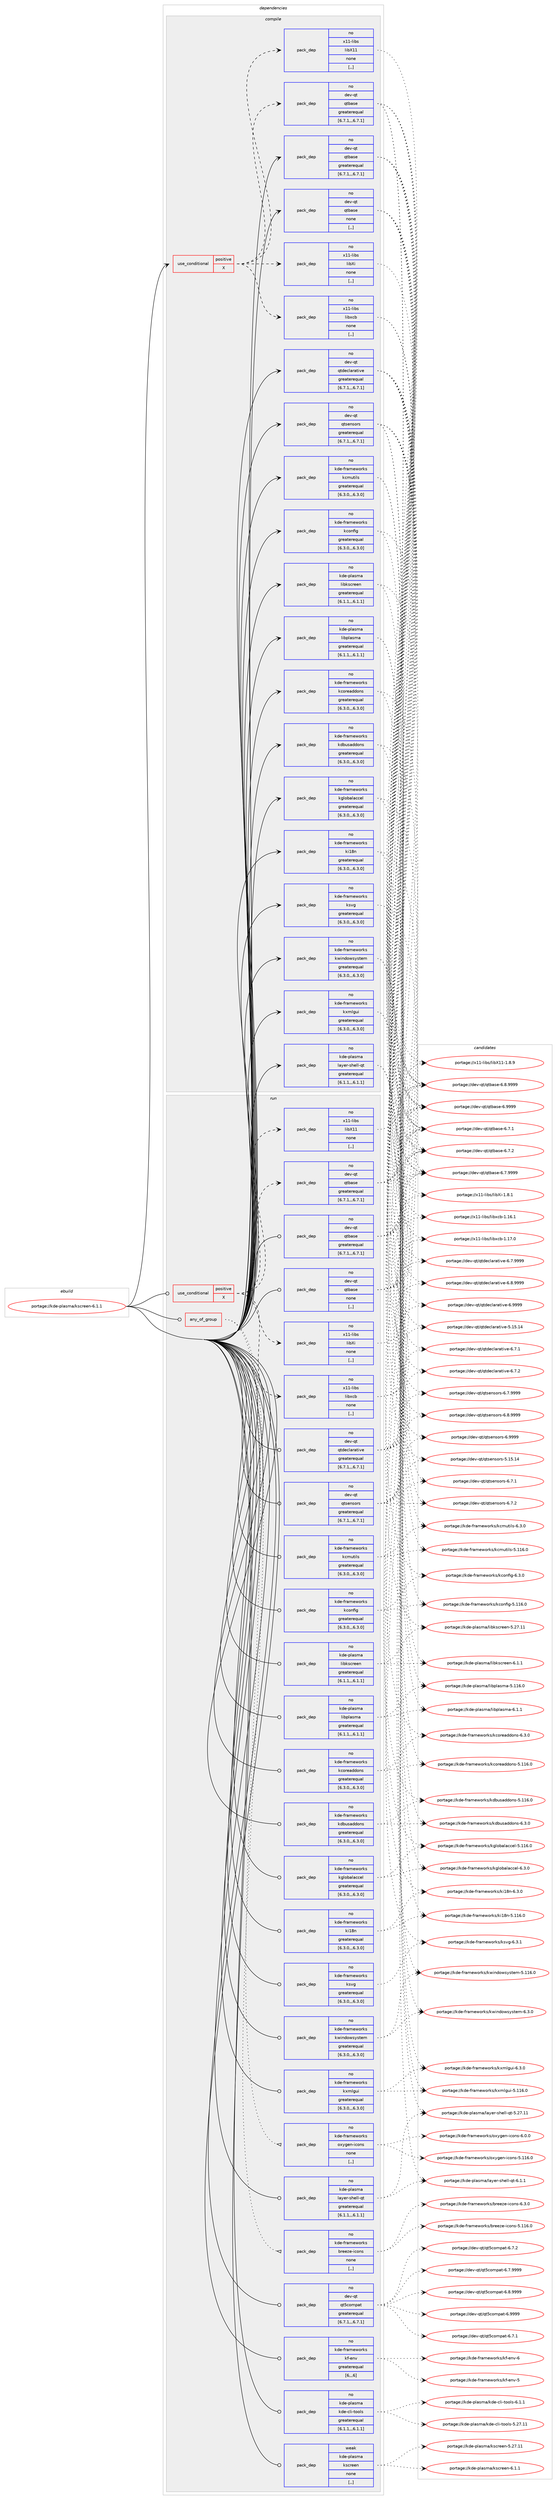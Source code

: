 digraph prolog {

# *************
# Graph options
# *************

newrank=true;
concentrate=true;
compound=true;
graph [rankdir=LR,fontname=Helvetica,fontsize=10,ranksep=1.5];#, ranksep=2.5, nodesep=0.2];
edge  [arrowhead=vee];
node  [fontname=Helvetica,fontsize=10];

# **********
# The ebuild
# **********

subgraph cluster_leftcol {
color=gray;
label=<<i>ebuild</i>>;
id [label="portage://kde-plasma/kscreen-6.1.1", color=red, width=4, href="../kde-plasma/kscreen-6.1.1.svg"];
}

# ****************
# The dependencies
# ****************

subgraph cluster_midcol {
color=gray;
label=<<i>dependencies</i>>;
subgraph cluster_compile {
fillcolor="#eeeeee";
style=filled;
label=<<i>compile</i>>;
subgraph cond66953 {
dependency263683 [label=<<TABLE BORDER="0" CELLBORDER="1" CELLSPACING="0" CELLPADDING="4"><TR><TD ROWSPAN="3" CELLPADDING="10">use_conditional</TD></TR><TR><TD>positive</TD></TR><TR><TD>X</TD></TR></TABLE>>, shape=none, color=red];
subgraph pack194652 {
dependency263684 [label=<<TABLE BORDER="0" CELLBORDER="1" CELLSPACING="0" CELLPADDING="4" WIDTH="220"><TR><TD ROWSPAN="6" CELLPADDING="30">pack_dep</TD></TR><TR><TD WIDTH="110">no</TD></TR><TR><TD>dev-qt</TD></TR><TR><TD>qtbase</TD></TR><TR><TD>greaterequal</TD></TR><TR><TD>[6.7.1,,,6.7.1]</TD></TR></TABLE>>, shape=none, color=blue];
}
dependency263683:e -> dependency263684:w [weight=20,style="dashed",arrowhead="vee"];
subgraph pack194653 {
dependency263685 [label=<<TABLE BORDER="0" CELLBORDER="1" CELLSPACING="0" CELLPADDING="4" WIDTH="220"><TR><TD ROWSPAN="6" CELLPADDING="30">pack_dep</TD></TR><TR><TD WIDTH="110">no</TD></TR><TR><TD>x11-libs</TD></TR><TR><TD>libX11</TD></TR><TR><TD>none</TD></TR><TR><TD>[,,]</TD></TR></TABLE>>, shape=none, color=blue];
}
dependency263683:e -> dependency263685:w [weight=20,style="dashed",arrowhead="vee"];
subgraph pack194654 {
dependency263686 [label=<<TABLE BORDER="0" CELLBORDER="1" CELLSPACING="0" CELLPADDING="4" WIDTH="220"><TR><TD ROWSPAN="6" CELLPADDING="30">pack_dep</TD></TR><TR><TD WIDTH="110">no</TD></TR><TR><TD>x11-libs</TD></TR><TR><TD>libxcb</TD></TR><TR><TD>none</TD></TR><TR><TD>[,,]</TD></TR></TABLE>>, shape=none, color=blue];
}
dependency263683:e -> dependency263686:w [weight=20,style="dashed",arrowhead="vee"];
subgraph pack194655 {
dependency263687 [label=<<TABLE BORDER="0" CELLBORDER="1" CELLSPACING="0" CELLPADDING="4" WIDTH="220"><TR><TD ROWSPAN="6" CELLPADDING="30">pack_dep</TD></TR><TR><TD WIDTH="110">no</TD></TR><TR><TD>x11-libs</TD></TR><TR><TD>libXi</TD></TR><TR><TD>none</TD></TR><TR><TD>[,,]</TD></TR></TABLE>>, shape=none, color=blue];
}
dependency263683:e -> dependency263687:w [weight=20,style="dashed",arrowhead="vee"];
}
id:e -> dependency263683:w [weight=20,style="solid",arrowhead="vee"];
subgraph pack194656 {
dependency263688 [label=<<TABLE BORDER="0" CELLBORDER="1" CELLSPACING="0" CELLPADDING="4" WIDTH="220"><TR><TD ROWSPAN="6" CELLPADDING="30">pack_dep</TD></TR><TR><TD WIDTH="110">no</TD></TR><TR><TD>dev-qt</TD></TR><TR><TD>qtbase</TD></TR><TR><TD>greaterequal</TD></TR><TR><TD>[6.7.1,,,6.7.1]</TD></TR></TABLE>>, shape=none, color=blue];
}
id:e -> dependency263688:w [weight=20,style="solid",arrowhead="vee"];
subgraph pack194657 {
dependency263689 [label=<<TABLE BORDER="0" CELLBORDER="1" CELLSPACING="0" CELLPADDING="4" WIDTH="220"><TR><TD ROWSPAN="6" CELLPADDING="30">pack_dep</TD></TR><TR><TD WIDTH="110">no</TD></TR><TR><TD>dev-qt</TD></TR><TR><TD>qtbase</TD></TR><TR><TD>none</TD></TR><TR><TD>[,,]</TD></TR></TABLE>>, shape=none, color=blue];
}
id:e -> dependency263689:w [weight=20,style="solid",arrowhead="vee"];
subgraph pack194658 {
dependency263690 [label=<<TABLE BORDER="0" CELLBORDER="1" CELLSPACING="0" CELLPADDING="4" WIDTH="220"><TR><TD ROWSPAN="6" CELLPADDING="30">pack_dep</TD></TR><TR><TD WIDTH="110">no</TD></TR><TR><TD>dev-qt</TD></TR><TR><TD>qtdeclarative</TD></TR><TR><TD>greaterequal</TD></TR><TR><TD>[6.7.1,,,6.7.1]</TD></TR></TABLE>>, shape=none, color=blue];
}
id:e -> dependency263690:w [weight=20,style="solid",arrowhead="vee"];
subgraph pack194659 {
dependency263691 [label=<<TABLE BORDER="0" CELLBORDER="1" CELLSPACING="0" CELLPADDING="4" WIDTH="220"><TR><TD ROWSPAN="6" CELLPADDING="30">pack_dep</TD></TR><TR><TD WIDTH="110">no</TD></TR><TR><TD>dev-qt</TD></TR><TR><TD>qtsensors</TD></TR><TR><TD>greaterequal</TD></TR><TR><TD>[6.7.1,,,6.7.1]</TD></TR></TABLE>>, shape=none, color=blue];
}
id:e -> dependency263691:w [weight=20,style="solid",arrowhead="vee"];
subgraph pack194660 {
dependency263692 [label=<<TABLE BORDER="0" CELLBORDER="1" CELLSPACING="0" CELLPADDING="4" WIDTH="220"><TR><TD ROWSPAN="6" CELLPADDING="30">pack_dep</TD></TR><TR><TD WIDTH="110">no</TD></TR><TR><TD>kde-frameworks</TD></TR><TR><TD>kcmutils</TD></TR><TR><TD>greaterequal</TD></TR><TR><TD>[6.3.0,,,6.3.0]</TD></TR></TABLE>>, shape=none, color=blue];
}
id:e -> dependency263692:w [weight=20,style="solid",arrowhead="vee"];
subgraph pack194661 {
dependency263693 [label=<<TABLE BORDER="0" CELLBORDER="1" CELLSPACING="0" CELLPADDING="4" WIDTH="220"><TR><TD ROWSPAN="6" CELLPADDING="30">pack_dep</TD></TR><TR><TD WIDTH="110">no</TD></TR><TR><TD>kde-frameworks</TD></TR><TR><TD>kconfig</TD></TR><TR><TD>greaterequal</TD></TR><TR><TD>[6.3.0,,,6.3.0]</TD></TR></TABLE>>, shape=none, color=blue];
}
id:e -> dependency263693:w [weight=20,style="solid",arrowhead="vee"];
subgraph pack194662 {
dependency263694 [label=<<TABLE BORDER="0" CELLBORDER="1" CELLSPACING="0" CELLPADDING="4" WIDTH="220"><TR><TD ROWSPAN="6" CELLPADDING="30">pack_dep</TD></TR><TR><TD WIDTH="110">no</TD></TR><TR><TD>kde-frameworks</TD></TR><TR><TD>kcoreaddons</TD></TR><TR><TD>greaterequal</TD></TR><TR><TD>[6.3.0,,,6.3.0]</TD></TR></TABLE>>, shape=none, color=blue];
}
id:e -> dependency263694:w [weight=20,style="solid",arrowhead="vee"];
subgraph pack194663 {
dependency263695 [label=<<TABLE BORDER="0" CELLBORDER="1" CELLSPACING="0" CELLPADDING="4" WIDTH="220"><TR><TD ROWSPAN="6" CELLPADDING="30">pack_dep</TD></TR><TR><TD WIDTH="110">no</TD></TR><TR><TD>kde-frameworks</TD></TR><TR><TD>kdbusaddons</TD></TR><TR><TD>greaterequal</TD></TR><TR><TD>[6.3.0,,,6.3.0]</TD></TR></TABLE>>, shape=none, color=blue];
}
id:e -> dependency263695:w [weight=20,style="solid",arrowhead="vee"];
subgraph pack194664 {
dependency263696 [label=<<TABLE BORDER="0" CELLBORDER="1" CELLSPACING="0" CELLPADDING="4" WIDTH="220"><TR><TD ROWSPAN="6" CELLPADDING="30">pack_dep</TD></TR><TR><TD WIDTH="110">no</TD></TR><TR><TD>kde-frameworks</TD></TR><TR><TD>kglobalaccel</TD></TR><TR><TD>greaterequal</TD></TR><TR><TD>[6.3.0,,,6.3.0]</TD></TR></TABLE>>, shape=none, color=blue];
}
id:e -> dependency263696:w [weight=20,style="solid",arrowhead="vee"];
subgraph pack194665 {
dependency263697 [label=<<TABLE BORDER="0" CELLBORDER="1" CELLSPACING="0" CELLPADDING="4" WIDTH="220"><TR><TD ROWSPAN="6" CELLPADDING="30">pack_dep</TD></TR><TR><TD WIDTH="110">no</TD></TR><TR><TD>kde-frameworks</TD></TR><TR><TD>ki18n</TD></TR><TR><TD>greaterequal</TD></TR><TR><TD>[6.3.0,,,6.3.0]</TD></TR></TABLE>>, shape=none, color=blue];
}
id:e -> dependency263697:w [weight=20,style="solid",arrowhead="vee"];
subgraph pack194666 {
dependency263698 [label=<<TABLE BORDER="0" CELLBORDER="1" CELLSPACING="0" CELLPADDING="4" WIDTH="220"><TR><TD ROWSPAN="6" CELLPADDING="30">pack_dep</TD></TR><TR><TD WIDTH="110">no</TD></TR><TR><TD>kde-frameworks</TD></TR><TR><TD>ksvg</TD></TR><TR><TD>greaterequal</TD></TR><TR><TD>[6.3.0,,,6.3.0]</TD></TR></TABLE>>, shape=none, color=blue];
}
id:e -> dependency263698:w [weight=20,style="solid",arrowhead="vee"];
subgraph pack194667 {
dependency263699 [label=<<TABLE BORDER="0" CELLBORDER="1" CELLSPACING="0" CELLPADDING="4" WIDTH="220"><TR><TD ROWSPAN="6" CELLPADDING="30">pack_dep</TD></TR><TR><TD WIDTH="110">no</TD></TR><TR><TD>kde-frameworks</TD></TR><TR><TD>kwindowsystem</TD></TR><TR><TD>greaterequal</TD></TR><TR><TD>[6.3.0,,,6.3.0]</TD></TR></TABLE>>, shape=none, color=blue];
}
id:e -> dependency263699:w [weight=20,style="solid",arrowhead="vee"];
subgraph pack194668 {
dependency263700 [label=<<TABLE BORDER="0" CELLBORDER="1" CELLSPACING="0" CELLPADDING="4" WIDTH="220"><TR><TD ROWSPAN="6" CELLPADDING="30">pack_dep</TD></TR><TR><TD WIDTH="110">no</TD></TR><TR><TD>kde-frameworks</TD></TR><TR><TD>kxmlgui</TD></TR><TR><TD>greaterequal</TD></TR><TR><TD>[6.3.0,,,6.3.0]</TD></TR></TABLE>>, shape=none, color=blue];
}
id:e -> dependency263700:w [weight=20,style="solid",arrowhead="vee"];
subgraph pack194669 {
dependency263701 [label=<<TABLE BORDER="0" CELLBORDER="1" CELLSPACING="0" CELLPADDING="4" WIDTH="220"><TR><TD ROWSPAN="6" CELLPADDING="30">pack_dep</TD></TR><TR><TD WIDTH="110">no</TD></TR><TR><TD>kde-plasma</TD></TR><TR><TD>layer-shell-qt</TD></TR><TR><TD>greaterequal</TD></TR><TR><TD>[6.1.1,,,6.1.1]</TD></TR></TABLE>>, shape=none, color=blue];
}
id:e -> dependency263701:w [weight=20,style="solid",arrowhead="vee"];
subgraph pack194670 {
dependency263702 [label=<<TABLE BORDER="0" CELLBORDER="1" CELLSPACING="0" CELLPADDING="4" WIDTH="220"><TR><TD ROWSPAN="6" CELLPADDING="30">pack_dep</TD></TR><TR><TD WIDTH="110">no</TD></TR><TR><TD>kde-plasma</TD></TR><TR><TD>libkscreen</TD></TR><TR><TD>greaterequal</TD></TR><TR><TD>[6.1.1,,,6.1.1]</TD></TR></TABLE>>, shape=none, color=blue];
}
id:e -> dependency263702:w [weight=20,style="solid",arrowhead="vee"];
subgraph pack194671 {
dependency263703 [label=<<TABLE BORDER="0" CELLBORDER="1" CELLSPACING="0" CELLPADDING="4" WIDTH="220"><TR><TD ROWSPAN="6" CELLPADDING="30">pack_dep</TD></TR><TR><TD WIDTH="110">no</TD></TR><TR><TD>kde-plasma</TD></TR><TR><TD>libplasma</TD></TR><TR><TD>greaterequal</TD></TR><TR><TD>[6.1.1,,,6.1.1]</TD></TR></TABLE>>, shape=none, color=blue];
}
id:e -> dependency263703:w [weight=20,style="solid",arrowhead="vee"];
}
subgraph cluster_compileandrun {
fillcolor="#eeeeee";
style=filled;
label=<<i>compile and run</i>>;
}
subgraph cluster_run {
fillcolor="#eeeeee";
style=filled;
label=<<i>run</i>>;
subgraph any1926 {
dependency263704 [label=<<TABLE BORDER="0" CELLBORDER="1" CELLSPACING="0" CELLPADDING="4"><TR><TD CELLPADDING="10">any_of_group</TD></TR></TABLE>>, shape=none, color=red];subgraph pack194672 {
dependency263705 [label=<<TABLE BORDER="0" CELLBORDER="1" CELLSPACING="0" CELLPADDING="4" WIDTH="220"><TR><TD ROWSPAN="6" CELLPADDING="30">pack_dep</TD></TR><TR><TD WIDTH="110">no</TD></TR><TR><TD>kde-frameworks</TD></TR><TR><TD>breeze-icons</TD></TR><TR><TD>none</TD></TR><TR><TD>[,,]</TD></TR></TABLE>>, shape=none, color=blue];
}
dependency263704:e -> dependency263705:w [weight=20,style="dotted",arrowhead="oinv"];
subgraph pack194673 {
dependency263706 [label=<<TABLE BORDER="0" CELLBORDER="1" CELLSPACING="0" CELLPADDING="4" WIDTH="220"><TR><TD ROWSPAN="6" CELLPADDING="30">pack_dep</TD></TR><TR><TD WIDTH="110">no</TD></TR><TR><TD>kde-frameworks</TD></TR><TR><TD>oxygen-icons</TD></TR><TR><TD>none</TD></TR><TR><TD>[,,]</TD></TR></TABLE>>, shape=none, color=blue];
}
dependency263704:e -> dependency263706:w [weight=20,style="dotted",arrowhead="oinv"];
}
id:e -> dependency263704:w [weight=20,style="solid",arrowhead="odot"];
subgraph cond66954 {
dependency263707 [label=<<TABLE BORDER="0" CELLBORDER="1" CELLSPACING="0" CELLPADDING="4"><TR><TD ROWSPAN="3" CELLPADDING="10">use_conditional</TD></TR><TR><TD>positive</TD></TR><TR><TD>X</TD></TR></TABLE>>, shape=none, color=red];
subgraph pack194674 {
dependency263708 [label=<<TABLE BORDER="0" CELLBORDER="1" CELLSPACING="0" CELLPADDING="4" WIDTH="220"><TR><TD ROWSPAN="6" CELLPADDING="30">pack_dep</TD></TR><TR><TD WIDTH="110">no</TD></TR><TR><TD>dev-qt</TD></TR><TR><TD>qtbase</TD></TR><TR><TD>greaterequal</TD></TR><TR><TD>[6.7.1,,,6.7.1]</TD></TR></TABLE>>, shape=none, color=blue];
}
dependency263707:e -> dependency263708:w [weight=20,style="dashed",arrowhead="vee"];
subgraph pack194675 {
dependency263709 [label=<<TABLE BORDER="0" CELLBORDER="1" CELLSPACING="0" CELLPADDING="4" WIDTH="220"><TR><TD ROWSPAN="6" CELLPADDING="30">pack_dep</TD></TR><TR><TD WIDTH="110">no</TD></TR><TR><TD>x11-libs</TD></TR><TR><TD>libX11</TD></TR><TR><TD>none</TD></TR><TR><TD>[,,]</TD></TR></TABLE>>, shape=none, color=blue];
}
dependency263707:e -> dependency263709:w [weight=20,style="dashed",arrowhead="vee"];
subgraph pack194676 {
dependency263710 [label=<<TABLE BORDER="0" CELLBORDER="1" CELLSPACING="0" CELLPADDING="4" WIDTH="220"><TR><TD ROWSPAN="6" CELLPADDING="30">pack_dep</TD></TR><TR><TD WIDTH="110">no</TD></TR><TR><TD>x11-libs</TD></TR><TR><TD>libxcb</TD></TR><TR><TD>none</TD></TR><TR><TD>[,,]</TD></TR></TABLE>>, shape=none, color=blue];
}
dependency263707:e -> dependency263710:w [weight=20,style="dashed",arrowhead="vee"];
subgraph pack194677 {
dependency263711 [label=<<TABLE BORDER="0" CELLBORDER="1" CELLSPACING="0" CELLPADDING="4" WIDTH="220"><TR><TD ROWSPAN="6" CELLPADDING="30">pack_dep</TD></TR><TR><TD WIDTH="110">no</TD></TR><TR><TD>x11-libs</TD></TR><TR><TD>libXi</TD></TR><TR><TD>none</TD></TR><TR><TD>[,,]</TD></TR></TABLE>>, shape=none, color=blue];
}
dependency263707:e -> dependency263711:w [weight=20,style="dashed",arrowhead="vee"];
}
id:e -> dependency263707:w [weight=20,style="solid",arrowhead="odot"];
subgraph pack194678 {
dependency263712 [label=<<TABLE BORDER="0" CELLBORDER="1" CELLSPACING="0" CELLPADDING="4" WIDTH="220"><TR><TD ROWSPAN="6" CELLPADDING="30">pack_dep</TD></TR><TR><TD WIDTH="110">no</TD></TR><TR><TD>dev-qt</TD></TR><TR><TD>qt5compat</TD></TR><TR><TD>greaterequal</TD></TR><TR><TD>[6.7.1,,,6.7.1]</TD></TR></TABLE>>, shape=none, color=blue];
}
id:e -> dependency263712:w [weight=20,style="solid",arrowhead="odot"];
subgraph pack194679 {
dependency263713 [label=<<TABLE BORDER="0" CELLBORDER="1" CELLSPACING="0" CELLPADDING="4" WIDTH="220"><TR><TD ROWSPAN="6" CELLPADDING="30">pack_dep</TD></TR><TR><TD WIDTH="110">no</TD></TR><TR><TD>dev-qt</TD></TR><TR><TD>qtbase</TD></TR><TR><TD>greaterequal</TD></TR><TR><TD>[6.7.1,,,6.7.1]</TD></TR></TABLE>>, shape=none, color=blue];
}
id:e -> dependency263713:w [weight=20,style="solid",arrowhead="odot"];
subgraph pack194680 {
dependency263714 [label=<<TABLE BORDER="0" CELLBORDER="1" CELLSPACING="0" CELLPADDING="4" WIDTH="220"><TR><TD ROWSPAN="6" CELLPADDING="30">pack_dep</TD></TR><TR><TD WIDTH="110">no</TD></TR><TR><TD>dev-qt</TD></TR><TR><TD>qtbase</TD></TR><TR><TD>none</TD></TR><TR><TD>[,,]</TD></TR></TABLE>>, shape=none, color=blue];
}
id:e -> dependency263714:w [weight=20,style="solid",arrowhead="odot"];
subgraph pack194681 {
dependency263715 [label=<<TABLE BORDER="0" CELLBORDER="1" CELLSPACING="0" CELLPADDING="4" WIDTH="220"><TR><TD ROWSPAN="6" CELLPADDING="30">pack_dep</TD></TR><TR><TD WIDTH="110">no</TD></TR><TR><TD>dev-qt</TD></TR><TR><TD>qtdeclarative</TD></TR><TR><TD>greaterequal</TD></TR><TR><TD>[6.7.1,,,6.7.1]</TD></TR></TABLE>>, shape=none, color=blue];
}
id:e -> dependency263715:w [weight=20,style="solid",arrowhead="odot"];
subgraph pack194682 {
dependency263716 [label=<<TABLE BORDER="0" CELLBORDER="1" CELLSPACING="0" CELLPADDING="4" WIDTH="220"><TR><TD ROWSPAN="6" CELLPADDING="30">pack_dep</TD></TR><TR><TD WIDTH="110">no</TD></TR><TR><TD>dev-qt</TD></TR><TR><TD>qtsensors</TD></TR><TR><TD>greaterequal</TD></TR><TR><TD>[6.7.1,,,6.7.1]</TD></TR></TABLE>>, shape=none, color=blue];
}
id:e -> dependency263716:w [weight=20,style="solid",arrowhead="odot"];
subgraph pack194683 {
dependency263717 [label=<<TABLE BORDER="0" CELLBORDER="1" CELLSPACING="0" CELLPADDING="4" WIDTH="220"><TR><TD ROWSPAN="6" CELLPADDING="30">pack_dep</TD></TR><TR><TD WIDTH="110">no</TD></TR><TR><TD>kde-frameworks</TD></TR><TR><TD>kcmutils</TD></TR><TR><TD>greaterequal</TD></TR><TR><TD>[6.3.0,,,6.3.0]</TD></TR></TABLE>>, shape=none, color=blue];
}
id:e -> dependency263717:w [weight=20,style="solid",arrowhead="odot"];
subgraph pack194684 {
dependency263718 [label=<<TABLE BORDER="0" CELLBORDER="1" CELLSPACING="0" CELLPADDING="4" WIDTH="220"><TR><TD ROWSPAN="6" CELLPADDING="30">pack_dep</TD></TR><TR><TD WIDTH="110">no</TD></TR><TR><TD>kde-frameworks</TD></TR><TR><TD>kconfig</TD></TR><TR><TD>greaterequal</TD></TR><TR><TD>[6.3.0,,,6.3.0]</TD></TR></TABLE>>, shape=none, color=blue];
}
id:e -> dependency263718:w [weight=20,style="solid",arrowhead="odot"];
subgraph pack194685 {
dependency263719 [label=<<TABLE BORDER="0" CELLBORDER="1" CELLSPACING="0" CELLPADDING="4" WIDTH="220"><TR><TD ROWSPAN="6" CELLPADDING="30">pack_dep</TD></TR><TR><TD WIDTH="110">no</TD></TR><TR><TD>kde-frameworks</TD></TR><TR><TD>kcoreaddons</TD></TR><TR><TD>greaterequal</TD></TR><TR><TD>[6.3.0,,,6.3.0]</TD></TR></TABLE>>, shape=none, color=blue];
}
id:e -> dependency263719:w [weight=20,style="solid",arrowhead="odot"];
subgraph pack194686 {
dependency263720 [label=<<TABLE BORDER="0" CELLBORDER="1" CELLSPACING="0" CELLPADDING="4" WIDTH="220"><TR><TD ROWSPAN="6" CELLPADDING="30">pack_dep</TD></TR><TR><TD WIDTH="110">no</TD></TR><TR><TD>kde-frameworks</TD></TR><TR><TD>kdbusaddons</TD></TR><TR><TD>greaterequal</TD></TR><TR><TD>[6.3.0,,,6.3.0]</TD></TR></TABLE>>, shape=none, color=blue];
}
id:e -> dependency263720:w [weight=20,style="solid",arrowhead="odot"];
subgraph pack194687 {
dependency263721 [label=<<TABLE BORDER="0" CELLBORDER="1" CELLSPACING="0" CELLPADDING="4" WIDTH="220"><TR><TD ROWSPAN="6" CELLPADDING="30">pack_dep</TD></TR><TR><TD WIDTH="110">no</TD></TR><TR><TD>kde-frameworks</TD></TR><TR><TD>kf-env</TD></TR><TR><TD>greaterequal</TD></TR><TR><TD>[6,,,6]</TD></TR></TABLE>>, shape=none, color=blue];
}
id:e -> dependency263721:w [weight=20,style="solid",arrowhead="odot"];
subgraph pack194688 {
dependency263722 [label=<<TABLE BORDER="0" CELLBORDER="1" CELLSPACING="0" CELLPADDING="4" WIDTH="220"><TR><TD ROWSPAN="6" CELLPADDING="30">pack_dep</TD></TR><TR><TD WIDTH="110">no</TD></TR><TR><TD>kde-frameworks</TD></TR><TR><TD>kglobalaccel</TD></TR><TR><TD>greaterequal</TD></TR><TR><TD>[6.3.0,,,6.3.0]</TD></TR></TABLE>>, shape=none, color=blue];
}
id:e -> dependency263722:w [weight=20,style="solid",arrowhead="odot"];
subgraph pack194689 {
dependency263723 [label=<<TABLE BORDER="0" CELLBORDER="1" CELLSPACING="0" CELLPADDING="4" WIDTH="220"><TR><TD ROWSPAN="6" CELLPADDING="30">pack_dep</TD></TR><TR><TD WIDTH="110">no</TD></TR><TR><TD>kde-frameworks</TD></TR><TR><TD>ki18n</TD></TR><TR><TD>greaterequal</TD></TR><TR><TD>[6.3.0,,,6.3.0]</TD></TR></TABLE>>, shape=none, color=blue];
}
id:e -> dependency263723:w [weight=20,style="solid",arrowhead="odot"];
subgraph pack194690 {
dependency263724 [label=<<TABLE BORDER="0" CELLBORDER="1" CELLSPACING="0" CELLPADDING="4" WIDTH="220"><TR><TD ROWSPAN="6" CELLPADDING="30">pack_dep</TD></TR><TR><TD WIDTH="110">no</TD></TR><TR><TD>kde-frameworks</TD></TR><TR><TD>ksvg</TD></TR><TR><TD>greaterequal</TD></TR><TR><TD>[6.3.0,,,6.3.0]</TD></TR></TABLE>>, shape=none, color=blue];
}
id:e -> dependency263724:w [weight=20,style="solid",arrowhead="odot"];
subgraph pack194691 {
dependency263725 [label=<<TABLE BORDER="0" CELLBORDER="1" CELLSPACING="0" CELLPADDING="4" WIDTH="220"><TR><TD ROWSPAN="6" CELLPADDING="30">pack_dep</TD></TR><TR><TD WIDTH="110">no</TD></TR><TR><TD>kde-frameworks</TD></TR><TR><TD>kwindowsystem</TD></TR><TR><TD>greaterequal</TD></TR><TR><TD>[6.3.0,,,6.3.0]</TD></TR></TABLE>>, shape=none, color=blue];
}
id:e -> dependency263725:w [weight=20,style="solid",arrowhead="odot"];
subgraph pack194692 {
dependency263726 [label=<<TABLE BORDER="0" CELLBORDER="1" CELLSPACING="0" CELLPADDING="4" WIDTH="220"><TR><TD ROWSPAN="6" CELLPADDING="30">pack_dep</TD></TR><TR><TD WIDTH="110">no</TD></TR><TR><TD>kde-frameworks</TD></TR><TR><TD>kxmlgui</TD></TR><TR><TD>greaterequal</TD></TR><TR><TD>[6.3.0,,,6.3.0]</TD></TR></TABLE>>, shape=none, color=blue];
}
id:e -> dependency263726:w [weight=20,style="solid",arrowhead="odot"];
subgraph pack194693 {
dependency263727 [label=<<TABLE BORDER="0" CELLBORDER="1" CELLSPACING="0" CELLPADDING="4" WIDTH="220"><TR><TD ROWSPAN="6" CELLPADDING="30">pack_dep</TD></TR><TR><TD WIDTH="110">no</TD></TR><TR><TD>kde-plasma</TD></TR><TR><TD>kde-cli-tools</TD></TR><TR><TD>greaterequal</TD></TR><TR><TD>[6.1.1,,,6.1.1]</TD></TR></TABLE>>, shape=none, color=blue];
}
id:e -> dependency263727:w [weight=20,style="solid",arrowhead="odot"];
subgraph pack194694 {
dependency263728 [label=<<TABLE BORDER="0" CELLBORDER="1" CELLSPACING="0" CELLPADDING="4" WIDTH="220"><TR><TD ROWSPAN="6" CELLPADDING="30">pack_dep</TD></TR><TR><TD WIDTH="110">no</TD></TR><TR><TD>kde-plasma</TD></TR><TR><TD>layer-shell-qt</TD></TR><TR><TD>greaterequal</TD></TR><TR><TD>[6.1.1,,,6.1.1]</TD></TR></TABLE>>, shape=none, color=blue];
}
id:e -> dependency263728:w [weight=20,style="solid",arrowhead="odot"];
subgraph pack194695 {
dependency263729 [label=<<TABLE BORDER="0" CELLBORDER="1" CELLSPACING="0" CELLPADDING="4" WIDTH="220"><TR><TD ROWSPAN="6" CELLPADDING="30">pack_dep</TD></TR><TR><TD WIDTH="110">no</TD></TR><TR><TD>kde-plasma</TD></TR><TR><TD>libkscreen</TD></TR><TR><TD>greaterequal</TD></TR><TR><TD>[6.1.1,,,6.1.1]</TD></TR></TABLE>>, shape=none, color=blue];
}
id:e -> dependency263729:w [weight=20,style="solid",arrowhead="odot"];
subgraph pack194696 {
dependency263730 [label=<<TABLE BORDER="0" CELLBORDER="1" CELLSPACING="0" CELLPADDING="4" WIDTH="220"><TR><TD ROWSPAN="6" CELLPADDING="30">pack_dep</TD></TR><TR><TD WIDTH="110">no</TD></TR><TR><TD>kde-plasma</TD></TR><TR><TD>libplasma</TD></TR><TR><TD>greaterequal</TD></TR><TR><TD>[6.1.1,,,6.1.1]</TD></TR></TABLE>>, shape=none, color=blue];
}
id:e -> dependency263730:w [weight=20,style="solid",arrowhead="odot"];
subgraph pack194697 {
dependency263731 [label=<<TABLE BORDER="0" CELLBORDER="1" CELLSPACING="0" CELLPADDING="4" WIDTH="220"><TR><TD ROWSPAN="6" CELLPADDING="30">pack_dep</TD></TR><TR><TD WIDTH="110">weak</TD></TR><TR><TD>kde-plasma</TD></TR><TR><TD>kscreen</TD></TR><TR><TD>none</TD></TR><TR><TD>[,,]</TD></TR></TABLE>>, shape=none, color=blue];
}
id:e -> dependency263731:w [weight=20,style="solid",arrowhead="odot"];
}
}

# **************
# The candidates
# **************

subgraph cluster_choices {
rank=same;
color=gray;
label=<<i>candidates</i>>;

subgraph choice194652 {
color=black;
nodesep=1;
choice10010111845113116471131169897115101455446554649 [label="portage://dev-qt/qtbase-6.7.1", color=red, width=4,href="../dev-qt/qtbase-6.7.1.svg"];
choice10010111845113116471131169897115101455446554650 [label="portage://dev-qt/qtbase-6.7.2", color=red, width=4,href="../dev-qt/qtbase-6.7.2.svg"];
choice10010111845113116471131169897115101455446554657575757 [label="portage://dev-qt/qtbase-6.7.9999", color=red, width=4,href="../dev-qt/qtbase-6.7.9999.svg"];
choice10010111845113116471131169897115101455446564657575757 [label="portage://dev-qt/qtbase-6.8.9999", color=red, width=4,href="../dev-qt/qtbase-6.8.9999.svg"];
choice1001011184511311647113116989711510145544657575757 [label="portage://dev-qt/qtbase-6.9999", color=red, width=4,href="../dev-qt/qtbase-6.9999.svg"];
dependency263684:e -> choice10010111845113116471131169897115101455446554649:w [style=dotted,weight="100"];
dependency263684:e -> choice10010111845113116471131169897115101455446554650:w [style=dotted,weight="100"];
dependency263684:e -> choice10010111845113116471131169897115101455446554657575757:w [style=dotted,weight="100"];
dependency263684:e -> choice10010111845113116471131169897115101455446564657575757:w [style=dotted,weight="100"];
dependency263684:e -> choice1001011184511311647113116989711510145544657575757:w [style=dotted,weight="100"];
}
subgraph choice194653 {
color=black;
nodesep=1;
choice120494945108105981154710810598884949454946564657 [label="portage://x11-libs/libX11-1.8.9", color=red, width=4,href="../x11-libs/libX11-1.8.9.svg"];
dependency263685:e -> choice120494945108105981154710810598884949454946564657:w [style=dotted,weight="100"];
}
subgraph choice194654 {
color=black;
nodesep=1;
choice120494945108105981154710810598120999845494649544649 [label="portage://x11-libs/libxcb-1.16.1", color=red, width=4,href="../x11-libs/libxcb-1.16.1.svg"];
choice120494945108105981154710810598120999845494649554648 [label="portage://x11-libs/libxcb-1.17.0", color=red, width=4,href="../x11-libs/libxcb-1.17.0.svg"];
dependency263686:e -> choice120494945108105981154710810598120999845494649544649:w [style=dotted,weight="100"];
dependency263686:e -> choice120494945108105981154710810598120999845494649554648:w [style=dotted,weight="100"];
}
subgraph choice194655 {
color=black;
nodesep=1;
choice12049494510810598115471081059888105454946564649 [label="portage://x11-libs/libXi-1.8.1", color=red, width=4,href="../x11-libs/libXi-1.8.1.svg"];
dependency263687:e -> choice12049494510810598115471081059888105454946564649:w [style=dotted,weight="100"];
}
subgraph choice194656 {
color=black;
nodesep=1;
choice10010111845113116471131169897115101455446554649 [label="portage://dev-qt/qtbase-6.7.1", color=red, width=4,href="../dev-qt/qtbase-6.7.1.svg"];
choice10010111845113116471131169897115101455446554650 [label="portage://dev-qt/qtbase-6.7.2", color=red, width=4,href="../dev-qt/qtbase-6.7.2.svg"];
choice10010111845113116471131169897115101455446554657575757 [label="portage://dev-qt/qtbase-6.7.9999", color=red, width=4,href="../dev-qt/qtbase-6.7.9999.svg"];
choice10010111845113116471131169897115101455446564657575757 [label="portage://dev-qt/qtbase-6.8.9999", color=red, width=4,href="../dev-qt/qtbase-6.8.9999.svg"];
choice1001011184511311647113116989711510145544657575757 [label="portage://dev-qt/qtbase-6.9999", color=red, width=4,href="../dev-qt/qtbase-6.9999.svg"];
dependency263688:e -> choice10010111845113116471131169897115101455446554649:w [style=dotted,weight="100"];
dependency263688:e -> choice10010111845113116471131169897115101455446554650:w [style=dotted,weight="100"];
dependency263688:e -> choice10010111845113116471131169897115101455446554657575757:w [style=dotted,weight="100"];
dependency263688:e -> choice10010111845113116471131169897115101455446564657575757:w [style=dotted,weight="100"];
dependency263688:e -> choice1001011184511311647113116989711510145544657575757:w [style=dotted,weight="100"];
}
subgraph choice194657 {
color=black;
nodesep=1;
choice10010111845113116471131169897115101455446554649 [label="portage://dev-qt/qtbase-6.7.1", color=red, width=4,href="../dev-qt/qtbase-6.7.1.svg"];
choice10010111845113116471131169897115101455446554650 [label="portage://dev-qt/qtbase-6.7.2", color=red, width=4,href="../dev-qt/qtbase-6.7.2.svg"];
choice10010111845113116471131169897115101455446554657575757 [label="portage://dev-qt/qtbase-6.7.9999", color=red, width=4,href="../dev-qt/qtbase-6.7.9999.svg"];
choice10010111845113116471131169897115101455446564657575757 [label="portage://dev-qt/qtbase-6.8.9999", color=red, width=4,href="../dev-qt/qtbase-6.8.9999.svg"];
choice1001011184511311647113116989711510145544657575757 [label="portage://dev-qt/qtbase-6.9999", color=red, width=4,href="../dev-qt/qtbase-6.9999.svg"];
dependency263689:e -> choice10010111845113116471131169897115101455446554649:w [style=dotted,weight="100"];
dependency263689:e -> choice10010111845113116471131169897115101455446554650:w [style=dotted,weight="100"];
dependency263689:e -> choice10010111845113116471131169897115101455446554657575757:w [style=dotted,weight="100"];
dependency263689:e -> choice10010111845113116471131169897115101455446564657575757:w [style=dotted,weight="100"];
dependency263689:e -> choice1001011184511311647113116989711510145544657575757:w [style=dotted,weight="100"];
}
subgraph choice194658 {
color=black;
nodesep=1;
choice10010111845113116471131161001019910897114971161051181014553464953464952 [label="portage://dev-qt/qtdeclarative-5.15.14", color=red, width=4,href="../dev-qt/qtdeclarative-5.15.14.svg"];
choice1001011184511311647113116100101991089711497116105118101455446554649 [label="portage://dev-qt/qtdeclarative-6.7.1", color=red, width=4,href="../dev-qt/qtdeclarative-6.7.1.svg"];
choice1001011184511311647113116100101991089711497116105118101455446554650 [label="portage://dev-qt/qtdeclarative-6.7.2", color=red, width=4,href="../dev-qt/qtdeclarative-6.7.2.svg"];
choice1001011184511311647113116100101991089711497116105118101455446554657575757 [label="portage://dev-qt/qtdeclarative-6.7.9999", color=red, width=4,href="../dev-qt/qtdeclarative-6.7.9999.svg"];
choice1001011184511311647113116100101991089711497116105118101455446564657575757 [label="portage://dev-qt/qtdeclarative-6.8.9999", color=red, width=4,href="../dev-qt/qtdeclarative-6.8.9999.svg"];
choice100101118451131164711311610010199108971149711610511810145544657575757 [label="portage://dev-qt/qtdeclarative-6.9999", color=red, width=4,href="../dev-qt/qtdeclarative-6.9999.svg"];
dependency263690:e -> choice10010111845113116471131161001019910897114971161051181014553464953464952:w [style=dotted,weight="100"];
dependency263690:e -> choice1001011184511311647113116100101991089711497116105118101455446554649:w [style=dotted,weight="100"];
dependency263690:e -> choice1001011184511311647113116100101991089711497116105118101455446554650:w [style=dotted,weight="100"];
dependency263690:e -> choice1001011184511311647113116100101991089711497116105118101455446554657575757:w [style=dotted,weight="100"];
dependency263690:e -> choice1001011184511311647113116100101991089711497116105118101455446564657575757:w [style=dotted,weight="100"];
dependency263690:e -> choice100101118451131164711311610010199108971149711610511810145544657575757:w [style=dotted,weight="100"];
}
subgraph choice194659 {
color=black;
nodesep=1;
choice10010111845113116471131161151011101151111141154553464953464952 [label="portage://dev-qt/qtsensors-5.15.14", color=red, width=4,href="../dev-qt/qtsensors-5.15.14.svg"];
choice1001011184511311647113116115101110115111114115455446554649 [label="portage://dev-qt/qtsensors-6.7.1", color=red, width=4,href="../dev-qt/qtsensors-6.7.1.svg"];
choice1001011184511311647113116115101110115111114115455446554650 [label="portage://dev-qt/qtsensors-6.7.2", color=red, width=4,href="../dev-qt/qtsensors-6.7.2.svg"];
choice1001011184511311647113116115101110115111114115455446554657575757 [label="portage://dev-qt/qtsensors-6.7.9999", color=red, width=4,href="../dev-qt/qtsensors-6.7.9999.svg"];
choice1001011184511311647113116115101110115111114115455446564657575757 [label="portage://dev-qt/qtsensors-6.8.9999", color=red, width=4,href="../dev-qt/qtsensors-6.8.9999.svg"];
choice100101118451131164711311611510111011511111411545544657575757 [label="portage://dev-qt/qtsensors-6.9999", color=red, width=4,href="../dev-qt/qtsensors-6.9999.svg"];
dependency263691:e -> choice10010111845113116471131161151011101151111141154553464953464952:w [style=dotted,weight="100"];
dependency263691:e -> choice1001011184511311647113116115101110115111114115455446554649:w [style=dotted,weight="100"];
dependency263691:e -> choice1001011184511311647113116115101110115111114115455446554650:w [style=dotted,weight="100"];
dependency263691:e -> choice1001011184511311647113116115101110115111114115455446554657575757:w [style=dotted,weight="100"];
dependency263691:e -> choice1001011184511311647113116115101110115111114115455446564657575757:w [style=dotted,weight="100"];
dependency263691:e -> choice100101118451131164711311611510111011511111411545544657575757:w [style=dotted,weight="100"];
}
subgraph choice194660 {
color=black;
nodesep=1;
choice107100101451021149710910111911111410711547107991091171161051081154553464949544648 [label="portage://kde-frameworks/kcmutils-5.116.0", color=red, width=4,href="../kde-frameworks/kcmutils-5.116.0.svg"];
choice10710010145102114971091011191111141071154710799109117116105108115455446514648 [label="portage://kde-frameworks/kcmutils-6.3.0", color=red, width=4,href="../kde-frameworks/kcmutils-6.3.0.svg"];
dependency263692:e -> choice107100101451021149710910111911111410711547107991091171161051081154553464949544648:w [style=dotted,weight="100"];
dependency263692:e -> choice10710010145102114971091011191111141071154710799109117116105108115455446514648:w [style=dotted,weight="100"];
}
subgraph choice194661 {
color=black;
nodesep=1;
choice107100101451021149710910111911111410711547107991111101021051034553464949544648 [label="portage://kde-frameworks/kconfig-5.116.0", color=red, width=4,href="../kde-frameworks/kconfig-5.116.0.svg"];
choice10710010145102114971091011191111141071154710799111110102105103455446514648 [label="portage://kde-frameworks/kconfig-6.3.0", color=red, width=4,href="../kde-frameworks/kconfig-6.3.0.svg"];
dependency263693:e -> choice107100101451021149710910111911111410711547107991111101021051034553464949544648:w [style=dotted,weight="100"];
dependency263693:e -> choice10710010145102114971091011191111141071154710799111110102105103455446514648:w [style=dotted,weight="100"];
}
subgraph choice194662 {
color=black;
nodesep=1;
choice10710010145102114971091011191111141071154710799111114101971001001111101154553464949544648 [label="portage://kde-frameworks/kcoreaddons-5.116.0", color=red, width=4,href="../kde-frameworks/kcoreaddons-5.116.0.svg"];
choice1071001014510211497109101119111114107115471079911111410197100100111110115455446514648 [label="portage://kde-frameworks/kcoreaddons-6.3.0", color=red, width=4,href="../kde-frameworks/kcoreaddons-6.3.0.svg"];
dependency263694:e -> choice10710010145102114971091011191111141071154710799111114101971001001111101154553464949544648:w [style=dotted,weight="100"];
dependency263694:e -> choice1071001014510211497109101119111114107115471079911111410197100100111110115455446514648:w [style=dotted,weight="100"];
}
subgraph choice194663 {
color=black;
nodesep=1;
choice10710010145102114971091011191111141071154710710098117115971001001111101154553464949544648 [label="portage://kde-frameworks/kdbusaddons-5.116.0", color=red, width=4,href="../kde-frameworks/kdbusaddons-5.116.0.svg"];
choice1071001014510211497109101119111114107115471071009811711597100100111110115455446514648 [label="portage://kde-frameworks/kdbusaddons-6.3.0", color=red, width=4,href="../kde-frameworks/kdbusaddons-6.3.0.svg"];
dependency263695:e -> choice10710010145102114971091011191111141071154710710098117115971001001111101154553464949544648:w [style=dotted,weight="100"];
dependency263695:e -> choice1071001014510211497109101119111114107115471071009811711597100100111110115455446514648:w [style=dotted,weight="100"];
}
subgraph choice194664 {
color=black;
nodesep=1;
choice10710010145102114971091011191111141071154710710310811198971089799991011084553464949544648 [label="portage://kde-frameworks/kglobalaccel-5.116.0", color=red, width=4,href="../kde-frameworks/kglobalaccel-5.116.0.svg"];
choice1071001014510211497109101119111114107115471071031081119897108979999101108455446514648 [label="portage://kde-frameworks/kglobalaccel-6.3.0", color=red, width=4,href="../kde-frameworks/kglobalaccel-6.3.0.svg"];
dependency263696:e -> choice10710010145102114971091011191111141071154710710310811198971089799991011084553464949544648:w [style=dotted,weight="100"];
dependency263696:e -> choice1071001014510211497109101119111114107115471071031081119897108979999101108455446514648:w [style=dotted,weight="100"];
}
subgraph choice194665 {
color=black;
nodesep=1;
choice10710010145102114971091011191111141071154710710549561104553464949544648 [label="portage://kde-frameworks/ki18n-5.116.0", color=red, width=4,href="../kde-frameworks/ki18n-5.116.0.svg"];
choice1071001014510211497109101119111114107115471071054956110455446514648 [label="portage://kde-frameworks/ki18n-6.3.0", color=red, width=4,href="../kde-frameworks/ki18n-6.3.0.svg"];
dependency263697:e -> choice10710010145102114971091011191111141071154710710549561104553464949544648:w [style=dotted,weight="100"];
dependency263697:e -> choice1071001014510211497109101119111114107115471071054956110455446514648:w [style=dotted,weight="100"];
}
subgraph choice194666 {
color=black;
nodesep=1;
choice107100101451021149710910111911111410711547107115118103455446514649 [label="portage://kde-frameworks/ksvg-6.3.1", color=red, width=4,href="../kde-frameworks/ksvg-6.3.1.svg"];
dependency263698:e -> choice107100101451021149710910111911111410711547107115118103455446514649:w [style=dotted,weight="100"];
}
subgraph choice194667 {
color=black;
nodesep=1;
choice1071001014510211497109101119111114107115471071191051101001111191151211151161011094553464949544648 [label="portage://kde-frameworks/kwindowsystem-5.116.0", color=red, width=4,href="../kde-frameworks/kwindowsystem-5.116.0.svg"];
choice107100101451021149710910111911111410711547107119105110100111119115121115116101109455446514648 [label="portage://kde-frameworks/kwindowsystem-6.3.0", color=red, width=4,href="../kde-frameworks/kwindowsystem-6.3.0.svg"];
dependency263699:e -> choice1071001014510211497109101119111114107115471071191051101001111191151211151161011094553464949544648:w [style=dotted,weight="100"];
dependency263699:e -> choice107100101451021149710910111911111410711547107119105110100111119115121115116101109455446514648:w [style=dotted,weight="100"];
}
subgraph choice194668 {
color=black;
nodesep=1;
choice1071001014510211497109101119111114107115471071201091081031171054553464949544648 [label="portage://kde-frameworks/kxmlgui-5.116.0", color=red, width=4,href="../kde-frameworks/kxmlgui-5.116.0.svg"];
choice107100101451021149710910111911111410711547107120109108103117105455446514648 [label="portage://kde-frameworks/kxmlgui-6.3.0", color=red, width=4,href="../kde-frameworks/kxmlgui-6.3.0.svg"];
dependency263700:e -> choice1071001014510211497109101119111114107115471071201091081031171054553464949544648:w [style=dotted,weight="100"];
dependency263700:e -> choice107100101451021149710910111911111410711547107120109108103117105455446514648:w [style=dotted,weight="100"];
}
subgraph choice194669 {
color=black;
nodesep=1;
choice107100101451121089711510997471089712110111445115104101108108451131164553465055464949 [label="portage://kde-plasma/layer-shell-qt-5.27.11", color=red, width=4,href="../kde-plasma/layer-shell-qt-5.27.11.svg"];
choice10710010145112108971151099747108971211011144511510410110810845113116455446494649 [label="portage://kde-plasma/layer-shell-qt-6.1.1", color=red, width=4,href="../kde-plasma/layer-shell-qt-6.1.1.svg"];
dependency263701:e -> choice107100101451121089711510997471089712110111445115104101108108451131164553465055464949:w [style=dotted,weight="100"];
dependency263701:e -> choice10710010145112108971151099747108971211011144511510410110810845113116455446494649:w [style=dotted,weight="100"];
}
subgraph choice194670 {
color=black;
nodesep=1;
choice1071001014511210897115109974710810598107115991141011011104553465055464949 [label="portage://kde-plasma/libkscreen-5.27.11", color=red, width=4,href="../kde-plasma/libkscreen-5.27.11.svg"];
choice107100101451121089711510997471081059810711599114101101110455446494649 [label="portage://kde-plasma/libkscreen-6.1.1", color=red, width=4,href="../kde-plasma/libkscreen-6.1.1.svg"];
dependency263702:e -> choice1071001014511210897115109974710810598107115991141011011104553465055464949:w [style=dotted,weight="100"];
dependency263702:e -> choice107100101451121089711510997471081059810711599114101101110455446494649:w [style=dotted,weight="100"];
}
subgraph choice194671 {
color=black;
nodesep=1;
choice107100101451121089711510997471081059811210897115109974553464949544648 [label="portage://kde-plasma/libplasma-5.116.0", color=red, width=4,href="../kde-plasma/libplasma-5.116.0.svg"];
choice10710010145112108971151099747108105981121089711510997455446494649 [label="portage://kde-plasma/libplasma-6.1.1", color=red, width=4,href="../kde-plasma/libplasma-6.1.1.svg"];
dependency263703:e -> choice107100101451121089711510997471081059811210897115109974553464949544648:w [style=dotted,weight="100"];
dependency263703:e -> choice10710010145112108971151099747108105981121089711510997455446494649:w [style=dotted,weight="100"];
}
subgraph choice194672 {
color=black;
nodesep=1;
choice1071001014510211497109101119111114107115479811410110112210145105991111101154553464949544648 [label="portage://kde-frameworks/breeze-icons-5.116.0", color=red, width=4,href="../kde-frameworks/breeze-icons-5.116.0.svg"];
choice107100101451021149710910111911111410711547981141011011221014510599111110115455446514648 [label="portage://kde-frameworks/breeze-icons-6.3.0", color=red, width=4,href="../kde-frameworks/breeze-icons-6.3.0.svg"];
dependency263705:e -> choice1071001014510211497109101119111114107115479811410110112210145105991111101154553464949544648:w [style=dotted,weight="100"];
dependency263705:e -> choice107100101451021149710910111911111410711547981141011011221014510599111110115455446514648:w [style=dotted,weight="100"];
}
subgraph choice194673 {
color=black;
nodesep=1;
choice10710010145102114971091011191111141071154711112012110310111045105991111101154553464949544648 [label="portage://kde-frameworks/oxygen-icons-5.116.0", color=red, width=4,href="../kde-frameworks/oxygen-icons-5.116.0.svg"];
choice1071001014510211497109101119111114107115471111201211031011104510599111110115455446484648 [label="portage://kde-frameworks/oxygen-icons-6.0.0", color=red, width=4,href="../kde-frameworks/oxygen-icons-6.0.0.svg"];
dependency263706:e -> choice10710010145102114971091011191111141071154711112012110310111045105991111101154553464949544648:w [style=dotted,weight="100"];
dependency263706:e -> choice1071001014510211497109101119111114107115471111201211031011104510599111110115455446484648:w [style=dotted,weight="100"];
}
subgraph choice194674 {
color=black;
nodesep=1;
choice10010111845113116471131169897115101455446554649 [label="portage://dev-qt/qtbase-6.7.1", color=red, width=4,href="../dev-qt/qtbase-6.7.1.svg"];
choice10010111845113116471131169897115101455446554650 [label="portage://dev-qt/qtbase-6.7.2", color=red, width=4,href="../dev-qt/qtbase-6.7.2.svg"];
choice10010111845113116471131169897115101455446554657575757 [label="portage://dev-qt/qtbase-6.7.9999", color=red, width=4,href="../dev-qt/qtbase-6.7.9999.svg"];
choice10010111845113116471131169897115101455446564657575757 [label="portage://dev-qt/qtbase-6.8.9999", color=red, width=4,href="../dev-qt/qtbase-6.8.9999.svg"];
choice1001011184511311647113116989711510145544657575757 [label="portage://dev-qt/qtbase-6.9999", color=red, width=4,href="../dev-qt/qtbase-6.9999.svg"];
dependency263708:e -> choice10010111845113116471131169897115101455446554649:w [style=dotted,weight="100"];
dependency263708:e -> choice10010111845113116471131169897115101455446554650:w [style=dotted,weight="100"];
dependency263708:e -> choice10010111845113116471131169897115101455446554657575757:w [style=dotted,weight="100"];
dependency263708:e -> choice10010111845113116471131169897115101455446564657575757:w [style=dotted,weight="100"];
dependency263708:e -> choice1001011184511311647113116989711510145544657575757:w [style=dotted,weight="100"];
}
subgraph choice194675 {
color=black;
nodesep=1;
choice120494945108105981154710810598884949454946564657 [label="portage://x11-libs/libX11-1.8.9", color=red, width=4,href="../x11-libs/libX11-1.8.9.svg"];
dependency263709:e -> choice120494945108105981154710810598884949454946564657:w [style=dotted,weight="100"];
}
subgraph choice194676 {
color=black;
nodesep=1;
choice120494945108105981154710810598120999845494649544649 [label="portage://x11-libs/libxcb-1.16.1", color=red, width=4,href="../x11-libs/libxcb-1.16.1.svg"];
choice120494945108105981154710810598120999845494649554648 [label="portage://x11-libs/libxcb-1.17.0", color=red, width=4,href="../x11-libs/libxcb-1.17.0.svg"];
dependency263710:e -> choice120494945108105981154710810598120999845494649544649:w [style=dotted,weight="100"];
dependency263710:e -> choice120494945108105981154710810598120999845494649554648:w [style=dotted,weight="100"];
}
subgraph choice194677 {
color=black;
nodesep=1;
choice12049494510810598115471081059888105454946564649 [label="portage://x11-libs/libXi-1.8.1", color=red, width=4,href="../x11-libs/libXi-1.8.1.svg"];
dependency263711:e -> choice12049494510810598115471081059888105454946564649:w [style=dotted,weight="100"];
}
subgraph choice194678 {
color=black;
nodesep=1;
choice1001011184511311647113116539911110911297116455446554649 [label="portage://dev-qt/qt5compat-6.7.1", color=red, width=4,href="../dev-qt/qt5compat-6.7.1.svg"];
choice1001011184511311647113116539911110911297116455446554650 [label="portage://dev-qt/qt5compat-6.7.2", color=red, width=4,href="../dev-qt/qt5compat-6.7.2.svg"];
choice1001011184511311647113116539911110911297116455446554657575757 [label="portage://dev-qt/qt5compat-6.7.9999", color=red, width=4,href="../dev-qt/qt5compat-6.7.9999.svg"];
choice1001011184511311647113116539911110911297116455446564657575757 [label="portage://dev-qt/qt5compat-6.8.9999", color=red, width=4,href="../dev-qt/qt5compat-6.8.9999.svg"];
choice100101118451131164711311653991111091129711645544657575757 [label="portage://dev-qt/qt5compat-6.9999", color=red, width=4,href="../dev-qt/qt5compat-6.9999.svg"];
dependency263712:e -> choice1001011184511311647113116539911110911297116455446554649:w [style=dotted,weight="100"];
dependency263712:e -> choice1001011184511311647113116539911110911297116455446554650:w [style=dotted,weight="100"];
dependency263712:e -> choice1001011184511311647113116539911110911297116455446554657575757:w [style=dotted,weight="100"];
dependency263712:e -> choice1001011184511311647113116539911110911297116455446564657575757:w [style=dotted,weight="100"];
dependency263712:e -> choice100101118451131164711311653991111091129711645544657575757:w [style=dotted,weight="100"];
}
subgraph choice194679 {
color=black;
nodesep=1;
choice10010111845113116471131169897115101455446554649 [label="portage://dev-qt/qtbase-6.7.1", color=red, width=4,href="../dev-qt/qtbase-6.7.1.svg"];
choice10010111845113116471131169897115101455446554650 [label="portage://dev-qt/qtbase-6.7.2", color=red, width=4,href="../dev-qt/qtbase-6.7.2.svg"];
choice10010111845113116471131169897115101455446554657575757 [label="portage://dev-qt/qtbase-6.7.9999", color=red, width=4,href="../dev-qt/qtbase-6.7.9999.svg"];
choice10010111845113116471131169897115101455446564657575757 [label="portage://dev-qt/qtbase-6.8.9999", color=red, width=4,href="../dev-qt/qtbase-6.8.9999.svg"];
choice1001011184511311647113116989711510145544657575757 [label="portage://dev-qt/qtbase-6.9999", color=red, width=4,href="../dev-qt/qtbase-6.9999.svg"];
dependency263713:e -> choice10010111845113116471131169897115101455446554649:w [style=dotted,weight="100"];
dependency263713:e -> choice10010111845113116471131169897115101455446554650:w [style=dotted,weight="100"];
dependency263713:e -> choice10010111845113116471131169897115101455446554657575757:w [style=dotted,weight="100"];
dependency263713:e -> choice10010111845113116471131169897115101455446564657575757:w [style=dotted,weight="100"];
dependency263713:e -> choice1001011184511311647113116989711510145544657575757:w [style=dotted,weight="100"];
}
subgraph choice194680 {
color=black;
nodesep=1;
choice10010111845113116471131169897115101455446554649 [label="portage://dev-qt/qtbase-6.7.1", color=red, width=4,href="../dev-qt/qtbase-6.7.1.svg"];
choice10010111845113116471131169897115101455446554650 [label="portage://dev-qt/qtbase-6.7.2", color=red, width=4,href="../dev-qt/qtbase-6.7.2.svg"];
choice10010111845113116471131169897115101455446554657575757 [label="portage://dev-qt/qtbase-6.7.9999", color=red, width=4,href="../dev-qt/qtbase-6.7.9999.svg"];
choice10010111845113116471131169897115101455446564657575757 [label="portage://dev-qt/qtbase-6.8.9999", color=red, width=4,href="../dev-qt/qtbase-6.8.9999.svg"];
choice1001011184511311647113116989711510145544657575757 [label="portage://dev-qt/qtbase-6.9999", color=red, width=4,href="../dev-qt/qtbase-6.9999.svg"];
dependency263714:e -> choice10010111845113116471131169897115101455446554649:w [style=dotted,weight="100"];
dependency263714:e -> choice10010111845113116471131169897115101455446554650:w [style=dotted,weight="100"];
dependency263714:e -> choice10010111845113116471131169897115101455446554657575757:w [style=dotted,weight="100"];
dependency263714:e -> choice10010111845113116471131169897115101455446564657575757:w [style=dotted,weight="100"];
dependency263714:e -> choice1001011184511311647113116989711510145544657575757:w [style=dotted,weight="100"];
}
subgraph choice194681 {
color=black;
nodesep=1;
choice10010111845113116471131161001019910897114971161051181014553464953464952 [label="portage://dev-qt/qtdeclarative-5.15.14", color=red, width=4,href="../dev-qt/qtdeclarative-5.15.14.svg"];
choice1001011184511311647113116100101991089711497116105118101455446554649 [label="portage://dev-qt/qtdeclarative-6.7.1", color=red, width=4,href="../dev-qt/qtdeclarative-6.7.1.svg"];
choice1001011184511311647113116100101991089711497116105118101455446554650 [label="portage://dev-qt/qtdeclarative-6.7.2", color=red, width=4,href="../dev-qt/qtdeclarative-6.7.2.svg"];
choice1001011184511311647113116100101991089711497116105118101455446554657575757 [label="portage://dev-qt/qtdeclarative-6.7.9999", color=red, width=4,href="../dev-qt/qtdeclarative-6.7.9999.svg"];
choice1001011184511311647113116100101991089711497116105118101455446564657575757 [label="portage://dev-qt/qtdeclarative-6.8.9999", color=red, width=4,href="../dev-qt/qtdeclarative-6.8.9999.svg"];
choice100101118451131164711311610010199108971149711610511810145544657575757 [label="portage://dev-qt/qtdeclarative-6.9999", color=red, width=4,href="../dev-qt/qtdeclarative-6.9999.svg"];
dependency263715:e -> choice10010111845113116471131161001019910897114971161051181014553464953464952:w [style=dotted,weight="100"];
dependency263715:e -> choice1001011184511311647113116100101991089711497116105118101455446554649:w [style=dotted,weight="100"];
dependency263715:e -> choice1001011184511311647113116100101991089711497116105118101455446554650:w [style=dotted,weight="100"];
dependency263715:e -> choice1001011184511311647113116100101991089711497116105118101455446554657575757:w [style=dotted,weight="100"];
dependency263715:e -> choice1001011184511311647113116100101991089711497116105118101455446564657575757:w [style=dotted,weight="100"];
dependency263715:e -> choice100101118451131164711311610010199108971149711610511810145544657575757:w [style=dotted,weight="100"];
}
subgraph choice194682 {
color=black;
nodesep=1;
choice10010111845113116471131161151011101151111141154553464953464952 [label="portage://dev-qt/qtsensors-5.15.14", color=red, width=4,href="../dev-qt/qtsensors-5.15.14.svg"];
choice1001011184511311647113116115101110115111114115455446554649 [label="portage://dev-qt/qtsensors-6.7.1", color=red, width=4,href="../dev-qt/qtsensors-6.7.1.svg"];
choice1001011184511311647113116115101110115111114115455446554650 [label="portage://dev-qt/qtsensors-6.7.2", color=red, width=4,href="../dev-qt/qtsensors-6.7.2.svg"];
choice1001011184511311647113116115101110115111114115455446554657575757 [label="portage://dev-qt/qtsensors-6.7.9999", color=red, width=4,href="../dev-qt/qtsensors-6.7.9999.svg"];
choice1001011184511311647113116115101110115111114115455446564657575757 [label="portage://dev-qt/qtsensors-6.8.9999", color=red, width=4,href="../dev-qt/qtsensors-6.8.9999.svg"];
choice100101118451131164711311611510111011511111411545544657575757 [label="portage://dev-qt/qtsensors-6.9999", color=red, width=4,href="../dev-qt/qtsensors-6.9999.svg"];
dependency263716:e -> choice10010111845113116471131161151011101151111141154553464953464952:w [style=dotted,weight="100"];
dependency263716:e -> choice1001011184511311647113116115101110115111114115455446554649:w [style=dotted,weight="100"];
dependency263716:e -> choice1001011184511311647113116115101110115111114115455446554650:w [style=dotted,weight="100"];
dependency263716:e -> choice1001011184511311647113116115101110115111114115455446554657575757:w [style=dotted,weight="100"];
dependency263716:e -> choice1001011184511311647113116115101110115111114115455446564657575757:w [style=dotted,weight="100"];
dependency263716:e -> choice100101118451131164711311611510111011511111411545544657575757:w [style=dotted,weight="100"];
}
subgraph choice194683 {
color=black;
nodesep=1;
choice107100101451021149710910111911111410711547107991091171161051081154553464949544648 [label="portage://kde-frameworks/kcmutils-5.116.0", color=red, width=4,href="../kde-frameworks/kcmutils-5.116.0.svg"];
choice10710010145102114971091011191111141071154710799109117116105108115455446514648 [label="portage://kde-frameworks/kcmutils-6.3.0", color=red, width=4,href="../kde-frameworks/kcmutils-6.3.0.svg"];
dependency263717:e -> choice107100101451021149710910111911111410711547107991091171161051081154553464949544648:w [style=dotted,weight="100"];
dependency263717:e -> choice10710010145102114971091011191111141071154710799109117116105108115455446514648:w [style=dotted,weight="100"];
}
subgraph choice194684 {
color=black;
nodesep=1;
choice107100101451021149710910111911111410711547107991111101021051034553464949544648 [label="portage://kde-frameworks/kconfig-5.116.0", color=red, width=4,href="../kde-frameworks/kconfig-5.116.0.svg"];
choice10710010145102114971091011191111141071154710799111110102105103455446514648 [label="portage://kde-frameworks/kconfig-6.3.0", color=red, width=4,href="../kde-frameworks/kconfig-6.3.0.svg"];
dependency263718:e -> choice107100101451021149710910111911111410711547107991111101021051034553464949544648:w [style=dotted,weight="100"];
dependency263718:e -> choice10710010145102114971091011191111141071154710799111110102105103455446514648:w [style=dotted,weight="100"];
}
subgraph choice194685 {
color=black;
nodesep=1;
choice10710010145102114971091011191111141071154710799111114101971001001111101154553464949544648 [label="portage://kde-frameworks/kcoreaddons-5.116.0", color=red, width=4,href="../kde-frameworks/kcoreaddons-5.116.0.svg"];
choice1071001014510211497109101119111114107115471079911111410197100100111110115455446514648 [label="portage://kde-frameworks/kcoreaddons-6.3.0", color=red, width=4,href="../kde-frameworks/kcoreaddons-6.3.0.svg"];
dependency263719:e -> choice10710010145102114971091011191111141071154710799111114101971001001111101154553464949544648:w [style=dotted,weight="100"];
dependency263719:e -> choice1071001014510211497109101119111114107115471079911111410197100100111110115455446514648:w [style=dotted,weight="100"];
}
subgraph choice194686 {
color=black;
nodesep=1;
choice10710010145102114971091011191111141071154710710098117115971001001111101154553464949544648 [label="portage://kde-frameworks/kdbusaddons-5.116.0", color=red, width=4,href="../kde-frameworks/kdbusaddons-5.116.0.svg"];
choice1071001014510211497109101119111114107115471071009811711597100100111110115455446514648 [label="portage://kde-frameworks/kdbusaddons-6.3.0", color=red, width=4,href="../kde-frameworks/kdbusaddons-6.3.0.svg"];
dependency263720:e -> choice10710010145102114971091011191111141071154710710098117115971001001111101154553464949544648:w [style=dotted,weight="100"];
dependency263720:e -> choice1071001014510211497109101119111114107115471071009811711597100100111110115455446514648:w [style=dotted,weight="100"];
}
subgraph choice194687 {
color=black;
nodesep=1;
choice107100101451021149710910111911111410711547107102451011101184553 [label="portage://kde-frameworks/kf-env-5", color=red, width=4,href="../kde-frameworks/kf-env-5.svg"];
choice107100101451021149710910111911111410711547107102451011101184554 [label="portage://kde-frameworks/kf-env-6", color=red, width=4,href="../kde-frameworks/kf-env-6.svg"];
dependency263721:e -> choice107100101451021149710910111911111410711547107102451011101184553:w [style=dotted,weight="100"];
dependency263721:e -> choice107100101451021149710910111911111410711547107102451011101184554:w [style=dotted,weight="100"];
}
subgraph choice194688 {
color=black;
nodesep=1;
choice10710010145102114971091011191111141071154710710310811198971089799991011084553464949544648 [label="portage://kde-frameworks/kglobalaccel-5.116.0", color=red, width=4,href="../kde-frameworks/kglobalaccel-5.116.0.svg"];
choice1071001014510211497109101119111114107115471071031081119897108979999101108455446514648 [label="portage://kde-frameworks/kglobalaccel-6.3.0", color=red, width=4,href="../kde-frameworks/kglobalaccel-6.3.0.svg"];
dependency263722:e -> choice10710010145102114971091011191111141071154710710310811198971089799991011084553464949544648:w [style=dotted,weight="100"];
dependency263722:e -> choice1071001014510211497109101119111114107115471071031081119897108979999101108455446514648:w [style=dotted,weight="100"];
}
subgraph choice194689 {
color=black;
nodesep=1;
choice10710010145102114971091011191111141071154710710549561104553464949544648 [label="portage://kde-frameworks/ki18n-5.116.0", color=red, width=4,href="../kde-frameworks/ki18n-5.116.0.svg"];
choice1071001014510211497109101119111114107115471071054956110455446514648 [label="portage://kde-frameworks/ki18n-6.3.0", color=red, width=4,href="../kde-frameworks/ki18n-6.3.0.svg"];
dependency263723:e -> choice10710010145102114971091011191111141071154710710549561104553464949544648:w [style=dotted,weight="100"];
dependency263723:e -> choice1071001014510211497109101119111114107115471071054956110455446514648:w [style=dotted,weight="100"];
}
subgraph choice194690 {
color=black;
nodesep=1;
choice107100101451021149710910111911111410711547107115118103455446514649 [label="portage://kde-frameworks/ksvg-6.3.1", color=red, width=4,href="../kde-frameworks/ksvg-6.3.1.svg"];
dependency263724:e -> choice107100101451021149710910111911111410711547107115118103455446514649:w [style=dotted,weight="100"];
}
subgraph choice194691 {
color=black;
nodesep=1;
choice1071001014510211497109101119111114107115471071191051101001111191151211151161011094553464949544648 [label="portage://kde-frameworks/kwindowsystem-5.116.0", color=red, width=4,href="../kde-frameworks/kwindowsystem-5.116.0.svg"];
choice107100101451021149710910111911111410711547107119105110100111119115121115116101109455446514648 [label="portage://kde-frameworks/kwindowsystem-6.3.0", color=red, width=4,href="../kde-frameworks/kwindowsystem-6.3.0.svg"];
dependency263725:e -> choice1071001014510211497109101119111114107115471071191051101001111191151211151161011094553464949544648:w [style=dotted,weight="100"];
dependency263725:e -> choice107100101451021149710910111911111410711547107119105110100111119115121115116101109455446514648:w [style=dotted,weight="100"];
}
subgraph choice194692 {
color=black;
nodesep=1;
choice1071001014510211497109101119111114107115471071201091081031171054553464949544648 [label="portage://kde-frameworks/kxmlgui-5.116.0", color=red, width=4,href="../kde-frameworks/kxmlgui-5.116.0.svg"];
choice107100101451021149710910111911111410711547107120109108103117105455446514648 [label="portage://kde-frameworks/kxmlgui-6.3.0", color=red, width=4,href="../kde-frameworks/kxmlgui-6.3.0.svg"];
dependency263726:e -> choice1071001014510211497109101119111114107115471071201091081031171054553464949544648:w [style=dotted,weight="100"];
dependency263726:e -> choice107100101451021149710910111911111410711547107120109108103117105455446514648:w [style=dotted,weight="100"];
}
subgraph choice194693 {
color=black;
nodesep=1;
choice107100101451121089711510997471071001014599108105451161111111081154553465055464949 [label="portage://kde-plasma/kde-cli-tools-5.27.11", color=red, width=4,href="../kde-plasma/kde-cli-tools-5.27.11.svg"];
choice10710010145112108971151099747107100101459910810545116111111108115455446494649 [label="portage://kde-plasma/kde-cli-tools-6.1.1", color=red, width=4,href="../kde-plasma/kde-cli-tools-6.1.1.svg"];
dependency263727:e -> choice107100101451121089711510997471071001014599108105451161111111081154553465055464949:w [style=dotted,weight="100"];
dependency263727:e -> choice10710010145112108971151099747107100101459910810545116111111108115455446494649:w [style=dotted,weight="100"];
}
subgraph choice194694 {
color=black;
nodesep=1;
choice107100101451121089711510997471089712110111445115104101108108451131164553465055464949 [label="portage://kde-plasma/layer-shell-qt-5.27.11", color=red, width=4,href="../kde-plasma/layer-shell-qt-5.27.11.svg"];
choice10710010145112108971151099747108971211011144511510410110810845113116455446494649 [label="portage://kde-plasma/layer-shell-qt-6.1.1", color=red, width=4,href="../kde-plasma/layer-shell-qt-6.1.1.svg"];
dependency263728:e -> choice107100101451121089711510997471089712110111445115104101108108451131164553465055464949:w [style=dotted,weight="100"];
dependency263728:e -> choice10710010145112108971151099747108971211011144511510410110810845113116455446494649:w [style=dotted,weight="100"];
}
subgraph choice194695 {
color=black;
nodesep=1;
choice1071001014511210897115109974710810598107115991141011011104553465055464949 [label="portage://kde-plasma/libkscreen-5.27.11", color=red, width=4,href="../kde-plasma/libkscreen-5.27.11.svg"];
choice107100101451121089711510997471081059810711599114101101110455446494649 [label="portage://kde-plasma/libkscreen-6.1.1", color=red, width=4,href="../kde-plasma/libkscreen-6.1.1.svg"];
dependency263729:e -> choice1071001014511210897115109974710810598107115991141011011104553465055464949:w [style=dotted,weight="100"];
dependency263729:e -> choice107100101451121089711510997471081059810711599114101101110455446494649:w [style=dotted,weight="100"];
}
subgraph choice194696 {
color=black;
nodesep=1;
choice107100101451121089711510997471081059811210897115109974553464949544648 [label="portage://kde-plasma/libplasma-5.116.0", color=red, width=4,href="../kde-plasma/libplasma-5.116.0.svg"];
choice10710010145112108971151099747108105981121089711510997455446494649 [label="portage://kde-plasma/libplasma-6.1.1", color=red, width=4,href="../kde-plasma/libplasma-6.1.1.svg"];
dependency263730:e -> choice107100101451121089711510997471081059811210897115109974553464949544648:w [style=dotted,weight="100"];
dependency263730:e -> choice10710010145112108971151099747108105981121089711510997455446494649:w [style=dotted,weight="100"];
}
subgraph choice194697 {
color=black;
nodesep=1;
choice10710010145112108971151099747107115991141011011104553465055464949 [label="portage://kde-plasma/kscreen-5.27.11", color=red, width=4,href="../kde-plasma/kscreen-5.27.11.svg"];
choice1071001014511210897115109974710711599114101101110455446494649 [label="portage://kde-plasma/kscreen-6.1.1", color=red, width=4,href="../kde-plasma/kscreen-6.1.1.svg"];
dependency263731:e -> choice10710010145112108971151099747107115991141011011104553465055464949:w [style=dotted,weight="100"];
dependency263731:e -> choice1071001014511210897115109974710711599114101101110455446494649:w [style=dotted,weight="100"];
}
}

}
